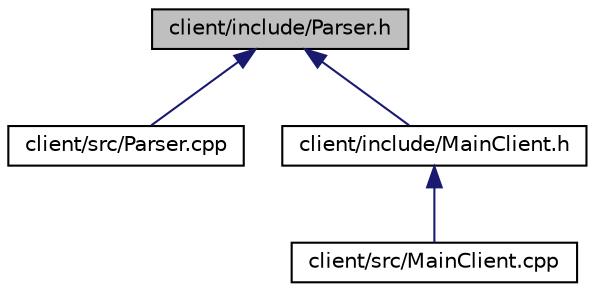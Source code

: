 digraph "client/include/Parser.h"
{
 // INTERACTIVE_SVG=YES
 // LATEX_PDF_SIZE
  edge [fontname="Helvetica",fontsize="10",labelfontname="Helvetica",labelfontsize="10"];
  node [fontname="Helvetica",fontsize="10",shape=record];
  Node1 [label="client/include/Parser.h",height=0.2,width=0.4,color="black", fillcolor="grey75", style="filled", fontcolor="black",tooltip="Provides a utility to parse structured messages."];
  Node1 -> Node2 [dir="back",color="midnightblue",fontsize="10",style="solid",fontname="Helvetica"];
  Node2 [label="client/src/Parser.cpp",height=0.2,width=0.4,color="black", fillcolor="white", style="filled",URL="$client_2src_2Parser_8cpp.html",tooltip=" "];
  Node1 -> Node3 [dir="back",color="midnightblue",fontsize="10",style="solid",fontname="Helvetica"];
  Node3 [label="client/include/MainClient.h",height=0.2,width=0.4,color="black", fillcolor="white", style="filled",URL="$MainClient_8h.html",tooltip="Manages the main client operations in the riddle game."];
  Node3 -> Node4 [dir="back",color="midnightblue",fontsize="10",style="solid",fontname="Helvetica"];
  Node4 [label="client/src/MainClient.cpp",height=0.2,width=0.4,color="black", fillcolor="white", style="filled",URL="$MainClient_8cpp.html",tooltip=" "];
}
